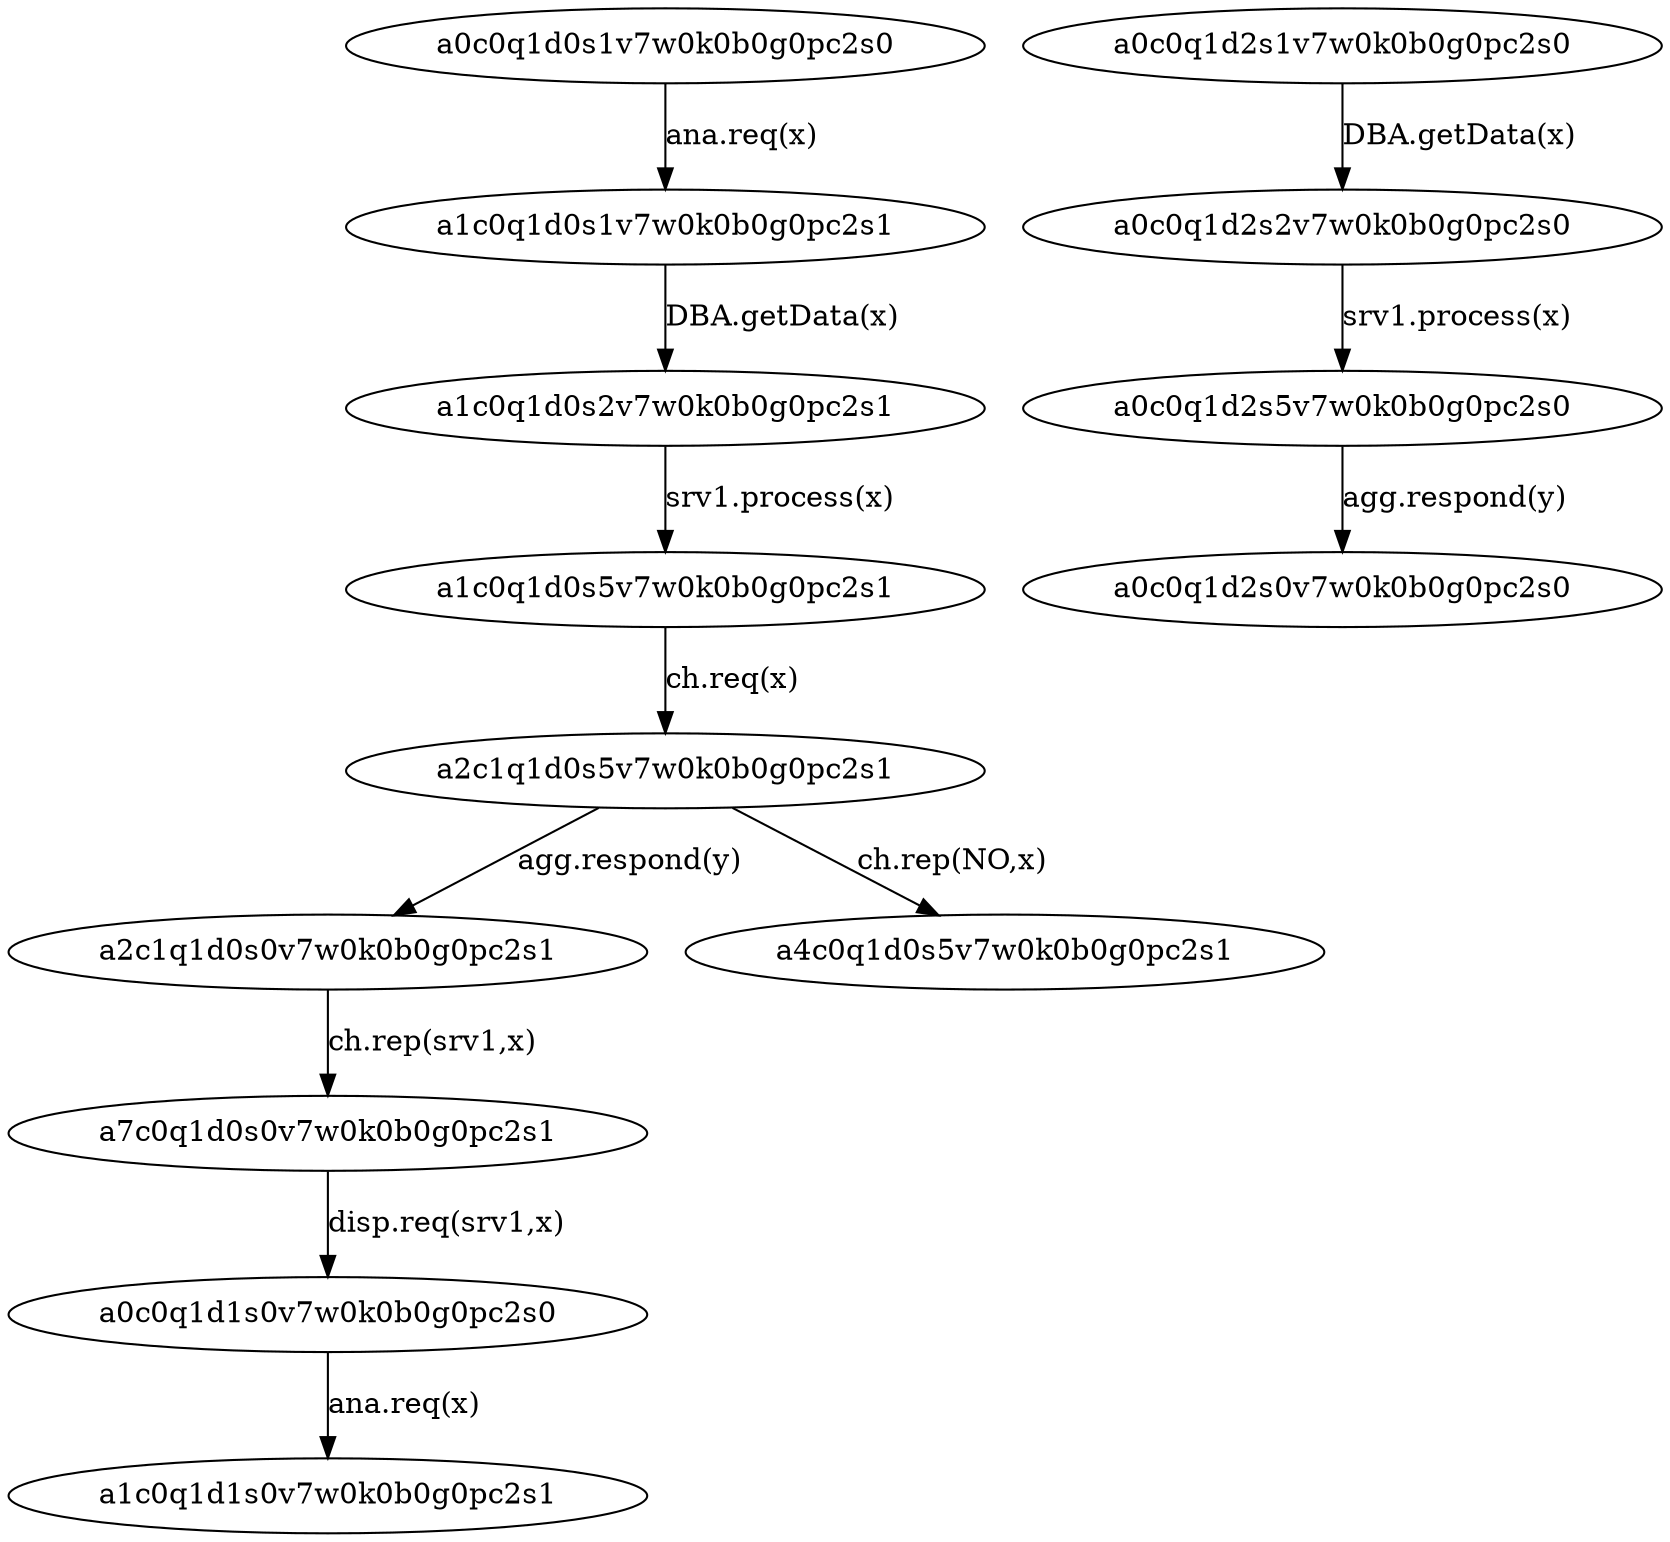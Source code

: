 digraph { 
a2c1q1d0s5v7w0k0b0g0pc2s1->a2c1q1d0s0v7w0k0b0g0pc2s1[label= "agg.respond(y)"];
a2c1q1d0s0v7w0k0b0g0pc2s1->a7c0q1d0s0v7w0k0b0g0pc2s1[label= "ch.rep(srv1,x)"];
a1c0q1d0s2v7w0k0b0g0pc2s1->a1c0q1d0s5v7w0k0b0g0pc2s1[label= "srv1.process(x)"];
a1c0q1d0s1v7w0k0b0g0pc2s1->a1c0q1d0s2v7w0k0b0g0pc2s1[label= "DBA.getData(x)"];
a0c0q1d2s1v7w0k0b0g0pc2s0->a0c0q1d2s2v7w0k0b0g0pc2s0[label= "DBA.getData(x)"];
a0c0q1d1s0v7w0k0b0g0pc2s0->a1c0q1d1s0v7w0k0b0g0pc2s1[label= "ana.req(x)"];
a7c0q1d0s0v7w0k0b0g0pc2s1->a0c0q1d1s0v7w0k0b0g0pc2s0[label= "disp.req(srv1,x)"];
a1c0q1d0s5v7w0k0b0g0pc2s1->a2c1q1d0s5v7w0k0b0g0pc2s1[label= "ch.req(x)"];
a0c0q1d0s1v7w0k0b0g0pc2s0->a1c0q1d0s1v7w0k0b0g0pc2s1[label= "ana.req(x)"];
a0c0q1d2s5v7w0k0b0g0pc2s0->a0c0q1d2s0v7w0k0b0g0pc2s0[label= "agg.respond(y)"];
a2c1q1d0s5v7w0k0b0g0pc2s1->a4c0q1d0s5v7w0k0b0g0pc2s1[label= "ch.rep(NO,x)"];
a0c0q1d2s2v7w0k0b0g0pc2s0->a0c0q1d2s5v7w0k0b0g0pc2s0[label= "srv1.process(x)"];

}